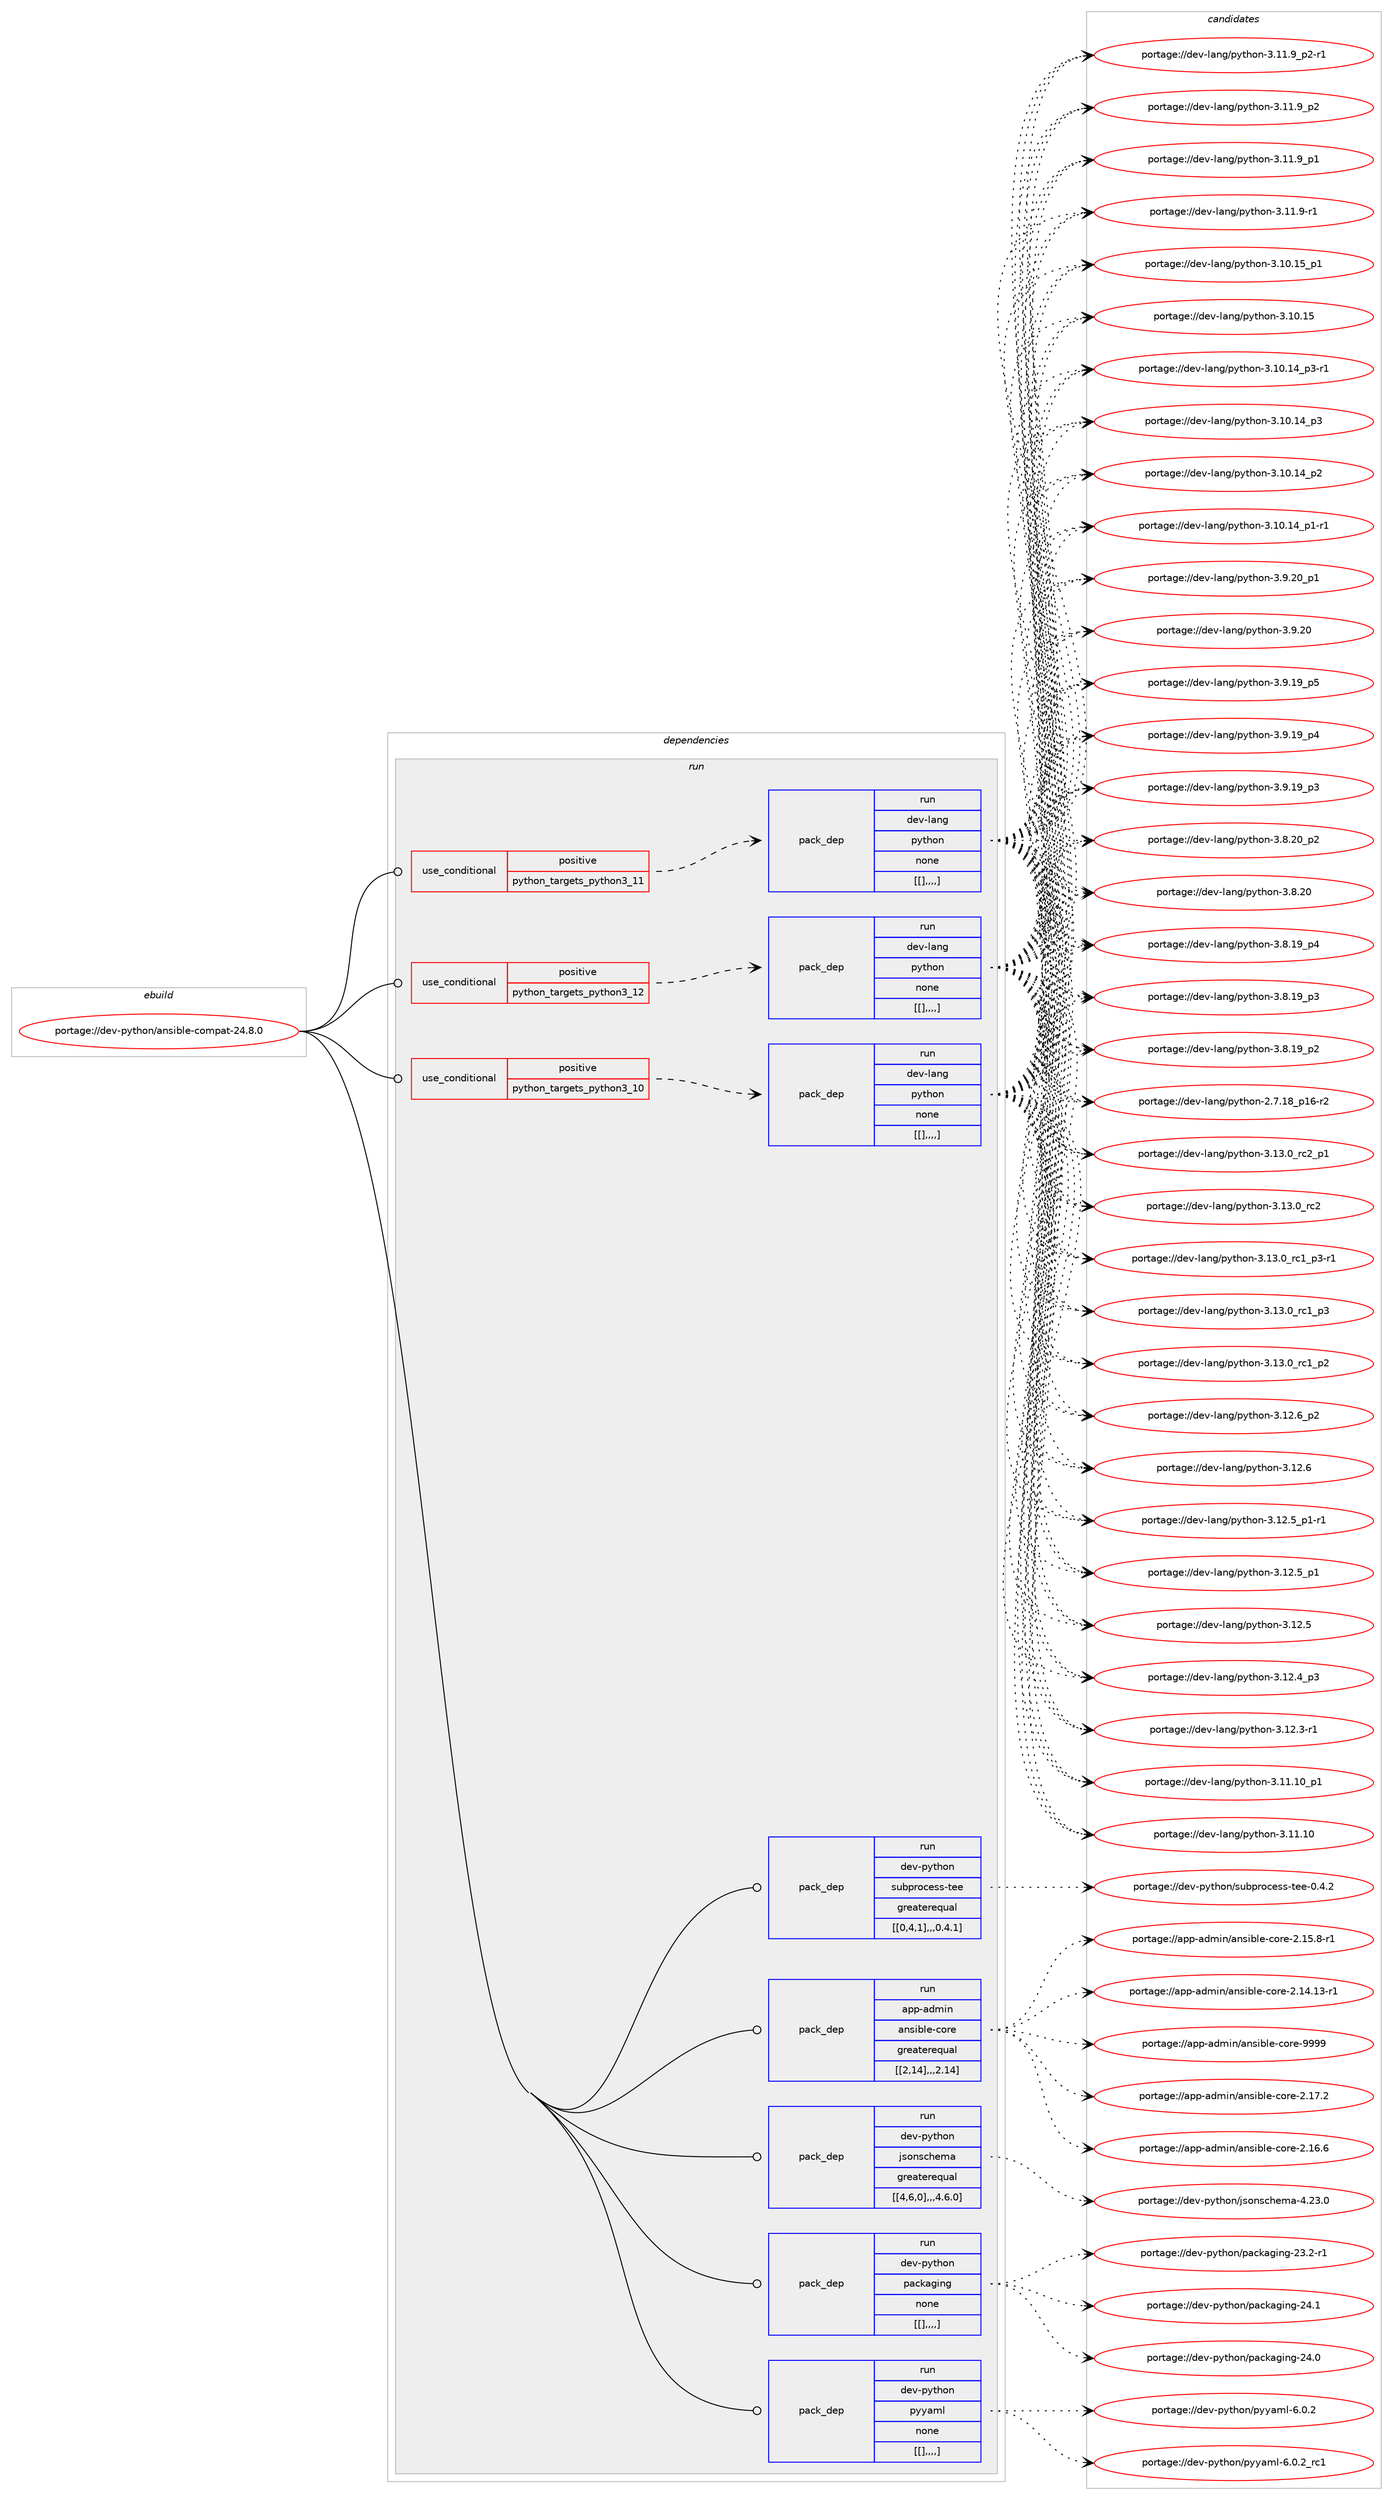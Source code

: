 digraph prolog {

# *************
# Graph options
# *************

newrank=true;
concentrate=true;
compound=true;
graph [rankdir=LR,fontname=Helvetica,fontsize=10,ranksep=1.5];#, ranksep=2.5, nodesep=0.2];
edge  [arrowhead=vee];
node  [fontname=Helvetica,fontsize=10];

# **********
# The ebuild
# **********

subgraph cluster_leftcol {
color=gray;
label=<<i>ebuild</i>>;
id [label="portage://dev-python/ansible-compat-24.8.0", color=red, width=4, href="../dev-python/ansible-compat-24.8.0.svg"];
}

# ****************
# The dependencies
# ****************

subgraph cluster_midcol {
color=gray;
label=<<i>dependencies</i>>;
subgraph cluster_compile {
fillcolor="#eeeeee";
style=filled;
label=<<i>compile</i>>;
}
subgraph cluster_compileandrun {
fillcolor="#eeeeee";
style=filled;
label=<<i>compile and run</i>>;
}
subgraph cluster_run {
fillcolor="#eeeeee";
style=filled;
label=<<i>run</i>>;
subgraph cond31913 {
dependency143323 [label=<<TABLE BORDER="0" CELLBORDER="1" CELLSPACING="0" CELLPADDING="4"><TR><TD ROWSPAN="3" CELLPADDING="10">use_conditional</TD></TR><TR><TD>positive</TD></TR><TR><TD>python_targets_python3_10</TD></TR></TABLE>>, shape=none, color=red];
subgraph pack110201 {
dependency143324 [label=<<TABLE BORDER="0" CELLBORDER="1" CELLSPACING="0" CELLPADDING="4" WIDTH="220"><TR><TD ROWSPAN="6" CELLPADDING="30">pack_dep</TD></TR><TR><TD WIDTH="110">run</TD></TR><TR><TD>dev-lang</TD></TR><TR><TD>python</TD></TR><TR><TD>none</TD></TR><TR><TD>[[],,,,]</TD></TR></TABLE>>, shape=none, color=blue];
}
dependency143323:e -> dependency143324:w [weight=20,style="dashed",arrowhead="vee"];
}
id:e -> dependency143323:w [weight=20,style="solid",arrowhead="odot"];
subgraph cond31914 {
dependency143325 [label=<<TABLE BORDER="0" CELLBORDER="1" CELLSPACING="0" CELLPADDING="4"><TR><TD ROWSPAN="3" CELLPADDING="10">use_conditional</TD></TR><TR><TD>positive</TD></TR><TR><TD>python_targets_python3_11</TD></TR></TABLE>>, shape=none, color=red];
subgraph pack110202 {
dependency143326 [label=<<TABLE BORDER="0" CELLBORDER="1" CELLSPACING="0" CELLPADDING="4" WIDTH="220"><TR><TD ROWSPAN="6" CELLPADDING="30">pack_dep</TD></TR><TR><TD WIDTH="110">run</TD></TR><TR><TD>dev-lang</TD></TR><TR><TD>python</TD></TR><TR><TD>none</TD></TR><TR><TD>[[],,,,]</TD></TR></TABLE>>, shape=none, color=blue];
}
dependency143325:e -> dependency143326:w [weight=20,style="dashed",arrowhead="vee"];
}
id:e -> dependency143325:w [weight=20,style="solid",arrowhead="odot"];
subgraph cond31915 {
dependency143327 [label=<<TABLE BORDER="0" CELLBORDER="1" CELLSPACING="0" CELLPADDING="4"><TR><TD ROWSPAN="3" CELLPADDING="10">use_conditional</TD></TR><TR><TD>positive</TD></TR><TR><TD>python_targets_python3_12</TD></TR></TABLE>>, shape=none, color=red];
subgraph pack110203 {
dependency143328 [label=<<TABLE BORDER="0" CELLBORDER="1" CELLSPACING="0" CELLPADDING="4" WIDTH="220"><TR><TD ROWSPAN="6" CELLPADDING="30">pack_dep</TD></TR><TR><TD WIDTH="110">run</TD></TR><TR><TD>dev-lang</TD></TR><TR><TD>python</TD></TR><TR><TD>none</TD></TR><TR><TD>[[],,,,]</TD></TR></TABLE>>, shape=none, color=blue];
}
dependency143327:e -> dependency143328:w [weight=20,style="dashed",arrowhead="vee"];
}
id:e -> dependency143327:w [weight=20,style="solid",arrowhead="odot"];
subgraph pack110204 {
dependency143329 [label=<<TABLE BORDER="0" CELLBORDER="1" CELLSPACING="0" CELLPADDING="4" WIDTH="220"><TR><TD ROWSPAN="6" CELLPADDING="30">pack_dep</TD></TR><TR><TD WIDTH="110">run</TD></TR><TR><TD>app-admin</TD></TR><TR><TD>ansible-core</TD></TR><TR><TD>greaterequal</TD></TR><TR><TD>[[2,14],,,2.14]</TD></TR></TABLE>>, shape=none, color=blue];
}
id:e -> dependency143329:w [weight=20,style="solid",arrowhead="odot"];
subgraph pack110205 {
dependency143330 [label=<<TABLE BORDER="0" CELLBORDER="1" CELLSPACING="0" CELLPADDING="4" WIDTH="220"><TR><TD ROWSPAN="6" CELLPADDING="30">pack_dep</TD></TR><TR><TD WIDTH="110">run</TD></TR><TR><TD>dev-python</TD></TR><TR><TD>jsonschema</TD></TR><TR><TD>greaterequal</TD></TR><TR><TD>[[4,6,0],,,4.6.0]</TD></TR></TABLE>>, shape=none, color=blue];
}
id:e -> dependency143330:w [weight=20,style="solid",arrowhead="odot"];
subgraph pack110206 {
dependency143331 [label=<<TABLE BORDER="0" CELLBORDER="1" CELLSPACING="0" CELLPADDING="4" WIDTH="220"><TR><TD ROWSPAN="6" CELLPADDING="30">pack_dep</TD></TR><TR><TD WIDTH="110">run</TD></TR><TR><TD>dev-python</TD></TR><TR><TD>packaging</TD></TR><TR><TD>none</TD></TR><TR><TD>[[],,,,]</TD></TR></TABLE>>, shape=none, color=blue];
}
id:e -> dependency143331:w [weight=20,style="solid",arrowhead="odot"];
subgraph pack110207 {
dependency143332 [label=<<TABLE BORDER="0" CELLBORDER="1" CELLSPACING="0" CELLPADDING="4" WIDTH="220"><TR><TD ROWSPAN="6" CELLPADDING="30">pack_dep</TD></TR><TR><TD WIDTH="110">run</TD></TR><TR><TD>dev-python</TD></TR><TR><TD>pyyaml</TD></TR><TR><TD>none</TD></TR><TR><TD>[[],,,,]</TD></TR></TABLE>>, shape=none, color=blue];
}
id:e -> dependency143332:w [weight=20,style="solid",arrowhead="odot"];
subgraph pack110208 {
dependency143333 [label=<<TABLE BORDER="0" CELLBORDER="1" CELLSPACING="0" CELLPADDING="4" WIDTH="220"><TR><TD ROWSPAN="6" CELLPADDING="30">pack_dep</TD></TR><TR><TD WIDTH="110">run</TD></TR><TR><TD>dev-python</TD></TR><TR><TD>subprocess-tee</TD></TR><TR><TD>greaterequal</TD></TR><TR><TD>[[0,4,1],,,0.4.1]</TD></TR></TABLE>>, shape=none, color=blue];
}
id:e -> dependency143333:w [weight=20,style="solid",arrowhead="odot"];
}
}

# **************
# The candidates
# **************

subgraph cluster_choices {
rank=same;
color=gray;
label=<<i>candidates</i>>;

subgraph choice110201 {
color=black;
nodesep=1;
choice100101118451089711010347112121116104111110455146495146489511499509511249 [label="portage://dev-lang/python-3.13.0_rc2_p1", color=red, width=4,href="../dev-lang/python-3.13.0_rc2_p1.svg"];
choice10010111845108971101034711212111610411111045514649514648951149950 [label="portage://dev-lang/python-3.13.0_rc2", color=red, width=4,href="../dev-lang/python-3.13.0_rc2.svg"];
choice1001011184510897110103471121211161041111104551464951464895114994995112514511449 [label="portage://dev-lang/python-3.13.0_rc1_p3-r1", color=red, width=4,href="../dev-lang/python-3.13.0_rc1_p3-r1.svg"];
choice100101118451089711010347112121116104111110455146495146489511499499511251 [label="portage://dev-lang/python-3.13.0_rc1_p3", color=red, width=4,href="../dev-lang/python-3.13.0_rc1_p3.svg"];
choice100101118451089711010347112121116104111110455146495146489511499499511250 [label="portage://dev-lang/python-3.13.0_rc1_p2", color=red, width=4,href="../dev-lang/python-3.13.0_rc1_p2.svg"];
choice100101118451089711010347112121116104111110455146495046549511250 [label="portage://dev-lang/python-3.12.6_p2", color=red, width=4,href="../dev-lang/python-3.12.6_p2.svg"];
choice10010111845108971101034711212111610411111045514649504654 [label="portage://dev-lang/python-3.12.6", color=red, width=4,href="../dev-lang/python-3.12.6.svg"];
choice1001011184510897110103471121211161041111104551464950465395112494511449 [label="portage://dev-lang/python-3.12.5_p1-r1", color=red, width=4,href="../dev-lang/python-3.12.5_p1-r1.svg"];
choice100101118451089711010347112121116104111110455146495046539511249 [label="portage://dev-lang/python-3.12.5_p1", color=red, width=4,href="../dev-lang/python-3.12.5_p1.svg"];
choice10010111845108971101034711212111610411111045514649504653 [label="portage://dev-lang/python-3.12.5", color=red, width=4,href="../dev-lang/python-3.12.5.svg"];
choice100101118451089711010347112121116104111110455146495046529511251 [label="portage://dev-lang/python-3.12.4_p3", color=red, width=4,href="../dev-lang/python-3.12.4_p3.svg"];
choice100101118451089711010347112121116104111110455146495046514511449 [label="portage://dev-lang/python-3.12.3-r1", color=red, width=4,href="../dev-lang/python-3.12.3-r1.svg"];
choice10010111845108971101034711212111610411111045514649494649489511249 [label="portage://dev-lang/python-3.11.10_p1", color=red, width=4,href="../dev-lang/python-3.11.10_p1.svg"];
choice1001011184510897110103471121211161041111104551464949464948 [label="portage://dev-lang/python-3.11.10", color=red, width=4,href="../dev-lang/python-3.11.10.svg"];
choice1001011184510897110103471121211161041111104551464949465795112504511449 [label="portage://dev-lang/python-3.11.9_p2-r1", color=red, width=4,href="../dev-lang/python-3.11.9_p2-r1.svg"];
choice100101118451089711010347112121116104111110455146494946579511250 [label="portage://dev-lang/python-3.11.9_p2", color=red, width=4,href="../dev-lang/python-3.11.9_p2.svg"];
choice100101118451089711010347112121116104111110455146494946579511249 [label="portage://dev-lang/python-3.11.9_p1", color=red, width=4,href="../dev-lang/python-3.11.9_p1.svg"];
choice100101118451089711010347112121116104111110455146494946574511449 [label="portage://dev-lang/python-3.11.9-r1", color=red, width=4,href="../dev-lang/python-3.11.9-r1.svg"];
choice10010111845108971101034711212111610411111045514649484649539511249 [label="portage://dev-lang/python-3.10.15_p1", color=red, width=4,href="../dev-lang/python-3.10.15_p1.svg"];
choice1001011184510897110103471121211161041111104551464948464953 [label="portage://dev-lang/python-3.10.15", color=red, width=4,href="../dev-lang/python-3.10.15.svg"];
choice100101118451089711010347112121116104111110455146494846495295112514511449 [label="portage://dev-lang/python-3.10.14_p3-r1", color=red, width=4,href="../dev-lang/python-3.10.14_p3-r1.svg"];
choice10010111845108971101034711212111610411111045514649484649529511251 [label="portage://dev-lang/python-3.10.14_p3", color=red, width=4,href="../dev-lang/python-3.10.14_p3.svg"];
choice10010111845108971101034711212111610411111045514649484649529511250 [label="portage://dev-lang/python-3.10.14_p2", color=red, width=4,href="../dev-lang/python-3.10.14_p2.svg"];
choice100101118451089711010347112121116104111110455146494846495295112494511449 [label="portage://dev-lang/python-3.10.14_p1-r1", color=red, width=4,href="../dev-lang/python-3.10.14_p1-r1.svg"];
choice100101118451089711010347112121116104111110455146574650489511249 [label="portage://dev-lang/python-3.9.20_p1", color=red, width=4,href="../dev-lang/python-3.9.20_p1.svg"];
choice10010111845108971101034711212111610411111045514657465048 [label="portage://dev-lang/python-3.9.20", color=red, width=4,href="../dev-lang/python-3.9.20.svg"];
choice100101118451089711010347112121116104111110455146574649579511253 [label="portage://dev-lang/python-3.9.19_p5", color=red, width=4,href="../dev-lang/python-3.9.19_p5.svg"];
choice100101118451089711010347112121116104111110455146574649579511252 [label="portage://dev-lang/python-3.9.19_p4", color=red, width=4,href="../dev-lang/python-3.9.19_p4.svg"];
choice100101118451089711010347112121116104111110455146574649579511251 [label="portage://dev-lang/python-3.9.19_p3", color=red, width=4,href="../dev-lang/python-3.9.19_p3.svg"];
choice100101118451089711010347112121116104111110455146564650489511250 [label="portage://dev-lang/python-3.8.20_p2", color=red, width=4,href="../dev-lang/python-3.8.20_p2.svg"];
choice10010111845108971101034711212111610411111045514656465048 [label="portage://dev-lang/python-3.8.20", color=red, width=4,href="../dev-lang/python-3.8.20.svg"];
choice100101118451089711010347112121116104111110455146564649579511252 [label="portage://dev-lang/python-3.8.19_p4", color=red, width=4,href="../dev-lang/python-3.8.19_p4.svg"];
choice100101118451089711010347112121116104111110455146564649579511251 [label="portage://dev-lang/python-3.8.19_p3", color=red, width=4,href="../dev-lang/python-3.8.19_p3.svg"];
choice100101118451089711010347112121116104111110455146564649579511250 [label="portage://dev-lang/python-3.8.19_p2", color=red, width=4,href="../dev-lang/python-3.8.19_p2.svg"];
choice100101118451089711010347112121116104111110455046554649569511249544511450 [label="portage://dev-lang/python-2.7.18_p16-r2", color=red, width=4,href="../dev-lang/python-2.7.18_p16-r2.svg"];
dependency143324:e -> choice100101118451089711010347112121116104111110455146495146489511499509511249:w [style=dotted,weight="100"];
dependency143324:e -> choice10010111845108971101034711212111610411111045514649514648951149950:w [style=dotted,weight="100"];
dependency143324:e -> choice1001011184510897110103471121211161041111104551464951464895114994995112514511449:w [style=dotted,weight="100"];
dependency143324:e -> choice100101118451089711010347112121116104111110455146495146489511499499511251:w [style=dotted,weight="100"];
dependency143324:e -> choice100101118451089711010347112121116104111110455146495146489511499499511250:w [style=dotted,weight="100"];
dependency143324:e -> choice100101118451089711010347112121116104111110455146495046549511250:w [style=dotted,weight="100"];
dependency143324:e -> choice10010111845108971101034711212111610411111045514649504654:w [style=dotted,weight="100"];
dependency143324:e -> choice1001011184510897110103471121211161041111104551464950465395112494511449:w [style=dotted,weight="100"];
dependency143324:e -> choice100101118451089711010347112121116104111110455146495046539511249:w [style=dotted,weight="100"];
dependency143324:e -> choice10010111845108971101034711212111610411111045514649504653:w [style=dotted,weight="100"];
dependency143324:e -> choice100101118451089711010347112121116104111110455146495046529511251:w [style=dotted,weight="100"];
dependency143324:e -> choice100101118451089711010347112121116104111110455146495046514511449:w [style=dotted,weight="100"];
dependency143324:e -> choice10010111845108971101034711212111610411111045514649494649489511249:w [style=dotted,weight="100"];
dependency143324:e -> choice1001011184510897110103471121211161041111104551464949464948:w [style=dotted,weight="100"];
dependency143324:e -> choice1001011184510897110103471121211161041111104551464949465795112504511449:w [style=dotted,weight="100"];
dependency143324:e -> choice100101118451089711010347112121116104111110455146494946579511250:w [style=dotted,weight="100"];
dependency143324:e -> choice100101118451089711010347112121116104111110455146494946579511249:w [style=dotted,weight="100"];
dependency143324:e -> choice100101118451089711010347112121116104111110455146494946574511449:w [style=dotted,weight="100"];
dependency143324:e -> choice10010111845108971101034711212111610411111045514649484649539511249:w [style=dotted,weight="100"];
dependency143324:e -> choice1001011184510897110103471121211161041111104551464948464953:w [style=dotted,weight="100"];
dependency143324:e -> choice100101118451089711010347112121116104111110455146494846495295112514511449:w [style=dotted,weight="100"];
dependency143324:e -> choice10010111845108971101034711212111610411111045514649484649529511251:w [style=dotted,weight="100"];
dependency143324:e -> choice10010111845108971101034711212111610411111045514649484649529511250:w [style=dotted,weight="100"];
dependency143324:e -> choice100101118451089711010347112121116104111110455146494846495295112494511449:w [style=dotted,weight="100"];
dependency143324:e -> choice100101118451089711010347112121116104111110455146574650489511249:w [style=dotted,weight="100"];
dependency143324:e -> choice10010111845108971101034711212111610411111045514657465048:w [style=dotted,weight="100"];
dependency143324:e -> choice100101118451089711010347112121116104111110455146574649579511253:w [style=dotted,weight="100"];
dependency143324:e -> choice100101118451089711010347112121116104111110455146574649579511252:w [style=dotted,weight="100"];
dependency143324:e -> choice100101118451089711010347112121116104111110455146574649579511251:w [style=dotted,weight="100"];
dependency143324:e -> choice100101118451089711010347112121116104111110455146564650489511250:w [style=dotted,weight="100"];
dependency143324:e -> choice10010111845108971101034711212111610411111045514656465048:w [style=dotted,weight="100"];
dependency143324:e -> choice100101118451089711010347112121116104111110455146564649579511252:w [style=dotted,weight="100"];
dependency143324:e -> choice100101118451089711010347112121116104111110455146564649579511251:w [style=dotted,weight="100"];
dependency143324:e -> choice100101118451089711010347112121116104111110455146564649579511250:w [style=dotted,weight="100"];
dependency143324:e -> choice100101118451089711010347112121116104111110455046554649569511249544511450:w [style=dotted,weight="100"];
}
subgraph choice110202 {
color=black;
nodesep=1;
choice100101118451089711010347112121116104111110455146495146489511499509511249 [label="portage://dev-lang/python-3.13.0_rc2_p1", color=red, width=4,href="../dev-lang/python-3.13.0_rc2_p1.svg"];
choice10010111845108971101034711212111610411111045514649514648951149950 [label="portage://dev-lang/python-3.13.0_rc2", color=red, width=4,href="../dev-lang/python-3.13.0_rc2.svg"];
choice1001011184510897110103471121211161041111104551464951464895114994995112514511449 [label="portage://dev-lang/python-3.13.0_rc1_p3-r1", color=red, width=4,href="../dev-lang/python-3.13.0_rc1_p3-r1.svg"];
choice100101118451089711010347112121116104111110455146495146489511499499511251 [label="portage://dev-lang/python-3.13.0_rc1_p3", color=red, width=4,href="../dev-lang/python-3.13.0_rc1_p3.svg"];
choice100101118451089711010347112121116104111110455146495146489511499499511250 [label="portage://dev-lang/python-3.13.0_rc1_p2", color=red, width=4,href="../dev-lang/python-3.13.0_rc1_p2.svg"];
choice100101118451089711010347112121116104111110455146495046549511250 [label="portage://dev-lang/python-3.12.6_p2", color=red, width=4,href="../dev-lang/python-3.12.6_p2.svg"];
choice10010111845108971101034711212111610411111045514649504654 [label="portage://dev-lang/python-3.12.6", color=red, width=4,href="../dev-lang/python-3.12.6.svg"];
choice1001011184510897110103471121211161041111104551464950465395112494511449 [label="portage://dev-lang/python-3.12.5_p1-r1", color=red, width=4,href="../dev-lang/python-3.12.5_p1-r1.svg"];
choice100101118451089711010347112121116104111110455146495046539511249 [label="portage://dev-lang/python-3.12.5_p1", color=red, width=4,href="../dev-lang/python-3.12.5_p1.svg"];
choice10010111845108971101034711212111610411111045514649504653 [label="portage://dev-lang/python-3.12.5", color=red, width=4,href="../dev-lang/python-3.12.5.svg"];
choice100101118451089711010347112121116104111110455146495046529511251 [label="portage://dev-lang/python-3.12.4_p3", color=red, width=4,href="../dev-lang/python-3.12.4_p3.svg"];
choice100101118451089711010347112121116104111110455146495046514511449 [label="portage://dev-lang/python-3.12.3-r1", color=red, width=4,href="../dev-lang/python-3.12.3-r1.svg"];
choice10010111845108971101034711212111610411111045514649494649489511249 [label="portage://dev-lang/python-3.11.10_p1", color=red, width=4,href="../dev-lang/python-3.11.10_p1.svg"];
choice1001011184510897110103471121211161041111104551464949464948 [label="portage://dev-lang/python-3.11.10", color=red, width=4,href="../dev-lang/python-3.11.10.svg"];
choice1001011184510897110103471121211161041111104551464949465795112504511449 [label="portage://dev-lang/python-3.11.9_p2-r1", color=red, width=4,href="../dev-lang/python-3.11.9_p2-r1.svg"];
choice100101118451089711010347112121116104111110455146494946579511250 [label="portage://dev-lang/python-3.11.9_p2", color=red, width=4,href="../dev-lang/python-3.11.9_p2.svg"];
choice100101118451089711010347112121116104111110455146494946579511249 [label="portage://dev-lang/python-3.11.9_p1", color=red, width=4,href="../dev-lang/python-3.11.9_p1.svg"];
choice100101118451089711010347112121116104111110455146494946574511449 [label="portage://dev-lang/python-3.11.9-r1", color=red, width=4,href="../dev-lang/python-3.11.9-r1.svg"];
choice10010111845108971101034711212111610411111045514649484649539511249 [label="portage://dev-lang/python-3.10.15_p1", color=red, width=4,href="../dev-lang/python-3.10.15_p1.svg"];
choice1001011184510897110103471121211161041111104551464948464953 [label="portage://dev-lang/python-3.10.15", color=red, width=4,href="../dev-lang/python-3.10.15.svg"];
choice100101118451089711010347112121116104111110455146494846495295112514511449 [label="portage://dev-lang/python-3.10.14_p3-r1", color=red, width=4,href="../dev-lang/python-3.10.14_p3-r1.svg"];
choice10010111845108971101034711212111610411111045514649484649529511251 [label="portage://dev-lang/python-3.10.14_p3", color=red, width=4,href="../dev-lang/python-3.10.14_p3.svg"];
choice10010111845108971101034711212111610411111045514649484649529511250 [label="portage://dev-lang/python-3.10.14_p2", color=red, width=4,href="../dev-lang/python-3.10.14_p2.svg"];
choice100101118451089711010347112121116104111110455146494846495295112494511449 [label="portage://dev-lang/python-3.10.14_p1-r1", color=red, width=4,href="../dev-lang/python-3.10.14_p1-r1.svg"];
choice100101118451089711010347112121116104111110455146574650489511249 [label="portage://dev-lang/python-3.9.20_p1", color=red, width=4,href="../dev-lang/python-3.9.20_p1.svg"];
choice10010111845108971101034711212111610411111045514657465048 [label="portage://dev-lang/python-3.9.20", color=red, width=4,href="../dev-lang/python-3.9.20.svg"];
choice100101118451089711010347112121116104111110455146574649579511253 [label="portage://dev-lang/python-3.9.19_p5", color=red, width=4,href="../dev-lang/python-3.9.19_p5.svg"];
choice100101118451089711010347112121116104111110455146574649579511252 [label="portage://dev-lang/python-3.9.19_p4", color=red, width=4,href="../dev-lang/python-3.9.19_p4.svg"];
choice100101118451089711010347112121116104111110455146574649579511251 [label="portage://dev-lang/python-3.9.19_p3", color=red, width=4,href="../dev-lang/python-3.9.19_p3.svg"];
choice100101118451089711010347112121116104111110455146564650489511250 [label="portage://dev-lang/python-3.8.20_p2", color=red, width=4,href="../dev-lang/python-3.8.20_p2.svg"];
choice10010111845108971101034711212111610411111045514656465048 [label="portage://dev-lang/python-3.8.20", color=red, width=4,href="../dev-lang/python-3.8.20.svg"];
choice100101118451089711010347112121116104111110455146564649579511252 [label="portage://dev-lang/python-3.8.19_p4", color=red, width=4,href="../dev-lang/python-3.8.19_p4.svg"];
choice100101118451089711010347112121116104111110455146564649579511251 [label="portage://dev-lang/python-3.8.19_p3", color=red, width=4,href="../dev-lang/python-3.8.19_p3.svg"];
choice100101118451089711010347112121116104111110455146564649579511250 [label="portage://dev-lang/python-3.8.19_p2", color=red, width=4,href="../dev-lang/python-3.8.19_p2.svg"];
choice100101118451089711010347112121116104111110455046554649569511249544511450 [label="portage://dev-lang/python-2.7.18_p16-r2", color=red, width=4,href="../dev-lang/python-2.7.18_p16-r2.svg"];
dependency143326:e -> choice100101118451089711010347112121116104111110455146495146489511499509511249:w [style=dotted,weight="100"];
dependency143326:e -> choice10010111845108971101034711212111610411111045514649514648951149950:w [style=dotted,weight="100"];
dependency143326:e -> choice1001011184510897110103471121211161041111104551464951464895114994995112514511449:w [style=dotted,weight="100"];
dependency143326:e -> choice100101118451089711010347112121116104111110455146495146489511499499511251:w [style=dotted,weight="100"];
dependency143326:e -> choice100101118451089711010347112121116104111110455146495146489511499499511250:w [style=dotted,weight="100"];
dependency143326:e -> choice100101118451089711010347112121116104111110455146495046549511250:w [style=dotted,weight="100"];
dependency143326:e -> choice10010111845108971101034711212111610411111045514649504654:w [style=dotted,weight="100"];
dependency143326:e -> choice1001011184510897110103471121211161041111104551464950465395112494511449:w [style=dotted,weight="100"];
dependency143326:e -> choice100101118451089711010347112121116104111110455146495046539511249:w [style=dotted,weight="100"];
dependency143326:e -> choice10010111845108971101034711212111610411111045514649504653:w [style=dotted,weight="100"];
dependency143326:e -> choice100101118451089711010347112121116104111110455146495046529511251:w [style=dotted,weight="100"];
dependency143326:e -> choice100101118451089711010347112121116104111110455146495046514511449:w [style=dotted,weight="100"];
dependency143326:e -> choice10010111845108971101034711212111610411111045514649494649489511249:w [style=dotted,weight="100"];
dependency143326:e -> choice1001011184510897110103471121211161041111104551464949464948:w [style=dotted,weight="100"];
dependency143326:e -> choice1001011184510897110103471121211161041111104551464949465795112504511449:w [style=dotted,weight="100"];
dependency143326:e -> choice100101118451089711010347112121116104111110455146494946579511250:w [style=dotted,weight="100"];
dependency143326:e -> choice100101118451089711010347112121116104111110455146494946579511249:w [style=dotted,weight="100"];
dependency143326:e -> choice100101118451089711010347112121116104111110455146494946574511449:w [style=dotted,weight="100"];
dependency143326:e -> choice10010111845108971101034711212111610411111045514649484649539511249:w [style=dotted,weight="100"];
dependency143326:e -> choice1001011184510897110103471121211161041111104551464948464953:w [style=dotted,weight="100"];
dependency143326:e -> choice100101118451089711010347112121116104111110455146494846495295112514511449:w [style=dotted,weight="100"];
dependency143326:e -> choice10010111845108971101034711212111610411111045514649484649529511251:w [style=dotted,weight="100"];
dependency143326:e -> choice10010111845108971101034711212111610411111045514649484649529511250:w [style=dotted,weight="100"];
dependency143326:e -> choice100101118451089711010347112121116104111110455146494846495295112494511449:w [style=dotted,weight="100"];
dependency143326:e -> choice100101118451089711010347112121116104111110455146574650489511249:w [style=dotted,weight="100"];
dependency143326:e -> choice10010111845108971101034711212111610411111045514657465048:w [style=dotted,weight="100"];
dependency143326:e -> choice100101118451089711010347112121116104111110455146574649579511253:w [style=dotted,weight="100"];
dependency143326:e -> choice100101118451089711010347112121116104111110455146574649579511252:w [style=dotted,weight="100"];
dependency143326:e -> choice100101118451089711010347112121116104111110455146574649579511251:w [style=dotted,weight="100"];
dependency143326:e -> choice100101118451089711010347112121116104111110455146564650489511250:w [style=dotted,weight="100"];
dependency143326:e -> choice10010111845108971101034711212111610411111045514656465048:w [style=dotted,weight="100"];
dependency143326:e -> choice100101118451089711010347112121116104111110455146564649579511252:w [style=dotted,weight="100"];
dependency143326:e -> choice100101118451089711010347112121116104111110455146564649579511251:w [style=dotted,weight="100"];
dependency143326:e -> choice100101118451089711010347112121116104111110455146564649579511250:w [style=dotted,weight="100"];
dependency143326:e -> choice100101118451089711010347112121116104111110455046554649569511249544511450:w [style=dotted,weight="100"];
}
subgraph choice110203 {
color=black;
nodesep=1;
choice100101118451089711010347112121116104111110455146495146489511499509511249 [label="portage://dev-lang/python-3.13.0_rc2_p1", color=red, width=4,href="../dev-lang/python-3.13.0_rc2_p1.svg"];
choice10010111845108971101034711212111610411111045514649514648951149950 [label="portage://dev-lang/python-3.13.0_rc2", color=red, width=4,href="../dev-lang/python-3.13.0_rc2.svg"];
choice1001011184510897110103471121211161041111104551464951464895114994995112514511449 [label="portage://dev-lang/python-3.13.0_rc1_p3-r1", color=red, width=4,href="../dev-lang/python-3.13.0_rc1_p3-r1.svg"];
choice100101118451089711010347112121116104111110455146495146489511499499511251 [label="portage://dev-lang/python-3.13.0_rc1_p3", color=red, width=4,href="../dev-lang/python-3.13.0_rc1_p3.svg"];
choice100101118451089711010347112121116104111110455146495146489511499499511250 [label="portage://dev-lang/python-3.13.0_rc1_p2", color=red, width=4,href="../dev-lang/python-3.13.0_rc1_p2.svg"];
choice100101118451089711010347112121116104111110455146495046549511250 [label="portage://dev-lang/python-3.12.6_p2", color=red, width=4,href="../dev-lang/python-3.12.6_p2.svg"];
choice10010111845108971101034711212111610411111045514649504654 [label="portage://dev-lang/python-3.12.6", color=red, width=4,href="../dev-lang/python-3.12.6.svg"];
choice1001011184510897110103471121211161041111104551464950465395112494511449 [label="portage://dev-lang/python-3.12.5_p1-r1", color=red, width=4,href="../dev-lang/python-3.12.5_p1-r1.svg"];
choice100101118451089711010347112121116104111110455146495046539511249 [label="portage://dev-lang/python-3.12.5_p1", color=red, width=4,href="../dev-lang/python-3.12.5_p1.svg"];
choice10010111845108971101034711212111610411111045514649504653 [label="portage://dev-lang/python-3.12.5", color=red, width=4,href="../dev-lang/python-3.12.5.svg"];
choice100101118451089711010347112121116104111110455146495046529511251 [label="portage://dev-lang/python-3.12.4_p3", color=red, width=4,href="../dev-lang/python-3.12.4_p3.svg"];
choice100101118451089711010347112121116104111110455146495046514511449 [label="portage://dev-lang/python-3.12.3-r1", color=red, width=4,href="../dev-lang/python-3.12.3-r1.svg"];
choice10010111845108971101034711212111610411111045514649494649489511249 [label="portage://dev-lang/python-3.11.10_p1", color=red, width=4,href="../dev-lang/python-3.11.10_p1.svg"];
choice1001011184510897110103471121211161041111104551464949464948 [label="portage://dev-lang/python-3.11.10", color=red, width=4,href="../dev-lang/python-3.11.10.svg"];
choice1001011184510897110103471121211161041111104551464949465795112504511449 [label="portage://dev-lang/python-3.11.9_p2-r1", color=red, width=4,href="../dev-lang/python-3.11.9_p2-r1.svg"];
choice100101118451089711010347112121116104111110455146494946579511250 [label="portage://dev-lang/python-3.11.9_p2", color=red, width=4,href="../dev-lang/python-3.11.9_p2.svg"];
choice100101118451089711010347112121116104111110455146494946579511249 [label="portage://dev-lang/python-3.11.9_p1", color=red, width=4,href="../dev-lang/python-3.11.9_p1.svg"];
choice100101118451089711010347112121116104111110455146494946574511449 [label="portage://dev-lang/python-3.11.9-r1", color=red, width=4,href="../dev-lang/python-3.11.9-r1.svg"];
choice10010111845108971101034711212111610411111045514649484649539511249 [label="portage://dev-lang/python-3.10.15_p1", color=red, width=4,href="../dev-lang/python-3.10.15_p1.svg"];
choice1001011184510897110103471121211161041111104551464948464953 [label="portage://dev-lang/python-3.10.15", color=red, width=4,href="../dev-lang/python-3.10.15.svg"];
choice100101118451089711010347112121116104111110455146494846495295112514511449 [label="portage://dev-lang/python-3.10.14_p3-r1", color=red, width=4,href="../dev-lang/python-3.10.14_p3-r1.svg"];
choice10010111845108971101034711212111610411111045514649484649529511251 [label="portage://dev-lang/python-3.10.14_p3", color=red, width=4,href="../dev-lang/python-3.10.14_p3.svg"];
choice10010111845108971101034711212111610411111045514649484649529511250 [label="portage://dev-lang/python-3.10.14_p2", color=red, width=4,href="../dev-lang/python-3.10.14_p2.svg"];
choice100101118451089711010347112121116104111110455146494846495295112494511449 [label="portage://dev-lang/python-3.10.14_p1-r1", color=red, width=4,href="../dev-lang/python-3.10.14_p1-r1.svg"];
choice100101118451089711010347112121116104111110455146574650489511249 [label="portage://dev-lang/python-3.9.20_p1", color=red, width=4,href="../dev-lang/python-3.9.20_p1.svg"];
choice10010111845108971101034711212111610411111045514657465048 [label="portage://dev-lang/python-3.9.20", color=red, width=4,href="../dev-lang/python-3.9.20.svg"];
choice100101118451089711010347112121116104111110455146574649579511253 [label="portage://dev-lang/python-3.9.19_p5", color=red, width=4,href="../dev-lang/python-3.9.19_p5.svg"];
choice100101118451089711010347112121116104111110455146574649579511252 [label="portage://dev-lang/python-3.9.19_p4", color=red, width=4,href="../dev-lang/python-3.9.19_p4.svg"];
choice100101118451089711010347112121116104111110455146574649579511251 [label="portage://dev-lang/python-3.9.19_p3", color=red, width=4,href="../dev-lang/python-3.9.19_p3.svg"];
choice100101118451089711010347112121116104111110455146564650489511250 [label="portage://dev-lang/python-3.8.20_p2", color=red, width=4,href="../dev-lang/python-3.8.20_p2.svg"];
choice10010111845108971101034711212111610411111045514656465048 [label="portage://dev-lang/python-3.8.20", color=red, width=4,href="../dev-lang/python-3.8.20.svg"];
choice100101118451089711010347112121116104111110455146564649579511252 [label="portage://dev-lang/python-3.8.19_p4", color=red, width=4,href="../dev-lang/python-3.8.19_p4.svg"];
choice100101118451089711010347112121116104111110455146564649579511251 [label="portage://dev-lang/python-3.8.19_p3", color=red, width=4,href="../dev-lang/python-3.8.19_p3.svg"];
choice100101118451089711010347112121116104111110455146564649579511250 [label="portage://dev-lang/python-3.8.19_p2", color=red, width=4,href="../dev-lang/python-3.8.19_p2.svg"];
choice100101118451089711010347112121116104111110455046554649569511249544511450 [label="portage://dev-lang/python-2.7.18_p16-r2", color=red, width=4,href="../dev-lang/python-2.7.18_p16-r2.svg"];
dependency143328:e -> choice100101118451089711010347112121116104111110455146495146489511499509511249:w [style=dotted,weight="100"];
dependency143328:e -> choice10010111845108971101034711212111610411111045514649514648951149950:w [style=dotted,weight="100"];
dependency143328:e -> choice1001011184510897110103471121211161041111104551464951464895114994995112514511449:w [style=dotted,weight="100"];
dependency143328:e -> choice100101118451089711010347112121116104111110455146495146489511499499511251:w [style=dotted,weight="100"];
dependency143328:e -> choice100101118451089711010347112121116104111110455146495146489511499499511250:w [style=dotted,weight="100"];
dependency143328:e -> choice100101118451089711010347112121116104111110455146495046549511250:w [style=dotted,weight="100"];
dependency143328:e -> choice10010111845108971101034711212111610411111045514649504654:w [style=dotted,weight="100"];
dependency143328:e -> choice1001011184510897110103471121211161041111104551464950465395112494511449:w [style=dotted,weight="100"];
dependency143328:e -> choice100101118451089711010347112121116104111110455146495046539511249:w [style=dotted,weight="100"];
dependency143328:e -> choice10010111845108971101034711212111610411111045514649504653:w [style=dotted,weight="100"];
dependency143328:e -> choice100101118451089711010347112121116104111110455146495046529511251:w [style=dotted,weight="100"];
dependency143328:e -> choice100101118451089711010347112121116104111110455146495046514511449:w [style=dotted,weight="100"];
dependency143328:e -> choice10010111845108971101034711212111610411111045514649494649489511249:w [style=dotted,weight="100"];
dependency143328:e -> choice1001011184510897110103471121211161041111104551464949464948:w [style=dotted,weight="100"];
dependency143328:e -> choice1001011184510897110103471121211161041111104551464949465795112504511449:w [style=dotted,weight="100"];
dependency143328:e -> choice100101118451089711010347112121116104111110455146494946579511250:w [style=dotted,weight="100"];
dependency143328:e -> choice100101118451089711010347112121116104111110455146494946579511249:w [style=dotted,weight="100"];
dependency143328:e -> choice100101118451089711010347112121116104111110455146494946574511449:w [style=dotted,weight="100"];
dependency143328:e -> choice10010111845108971101034711212111610411111045514649484649539511249:w [style=dotted,weight="100"];
dependency143328:e -> choice1001011184510897110103471121211161041111104551464948464953:w [style=dotted,weight="100"];
dependency143328:e -> choice100101118451089711010347112121116104111110455146494846495295112514511449:w [style=dotted,weight="100"];
dependency143328:e -> choice10010111845108971101034711212111610411111045514649484649529511251:w [style=dotted,weight="100"];
dependency143328:e -> choice10010111845108971101034711212111610411111045514649484649529511250:w [style=dotted,weight="100"];
dependency143328:e -> choice100101118451089711010347112121116104111110455146494846495295112494511449:w [style=dotted,weight="100"];
dependency143328:e -> choice100101118451089711010347112121116104111110455146574650489511249:w [style=dotted,weight="100"];
dependency143328:e -> choice10010111845108971101034711212111610411111045514657465048:w [style=dotted,weight="100"];
dependency143328:e -> choice100101118451089711010347112121116104111110455146574649579511253:w [style=dotted,weight="100"];
dependency143328:e -> choice100101118451089711010347112121116104111110455146574649579511252:w [style=dotted,weight="100"];
dependency143328:e -> choice100101118451089711010347112121116104111110455146574649579511251:w [style=dotted,weight="100"];
dependency143328:e -> choice100101118451089711010347112121116104111110455146564650489511250:w [style=dotted,weight="100"];
dependency143328:e -> choice10010111845108971101034711212111610411111045514656465048:w [style=dotted,weight="100"];
dependency143328:e -> choice100101118451089711010347112121116104111110455146564649579511252:w [style=dotted,weight="100"];
dependency143328:e -> choice100101118451089711010347112121116104111110455146564649579511251:w [style=dotted,weight="100"];
dependency143328:e -> choice100101118451089711010347112121116104111110455146564649579511250:w [style=dotted,weight="100"];
dependency143328:e -> choice100101118451089711010347112121116104111110455046554649569511249544511450:w [style=dotted,weight="100"];
}
subgraph choice110204 {
color=black;
nodesep=1;
choice97112112459710010910511047971101151059810810145991111141014557575757 [label="portage://app-admin/ansible-core-9999", color=red, width=4,href="../app-admin/ansible-core-9999.svg"];
choice971121124597100109105110479711011510598108101459911111410145504649554650 [label="portage://app-admin/ansible-core-2.17.2", color=red, width=4,href="../app-admin/ansible-core-2.17.2.svg"];
choice971121124597100109105110479711011510598108101459911111410145504649544654 [label="portage://app-admin/ansible-core-2.16.6", color=red, width=4,href="../app-admin/ansible-core-2.16.6.svg"];
choice9711211245971001091051104797110115105981081014599111114101455046495346564511449 [label="portage://app-admin/ansible-core-2.15.8-r1", color=red, width=4,href="../app-admin/ansible-core-2.15.8-r1.svg"];
choice971121124597100109105110479711011510598108101459911111410145504649524649514511449 [label="portage://app-admin/ansible-core-2.14.13-r1", color=red, width=4,href="../app-admin/ansible-core-2.14.13-r1.svg"];
dependency143329:e -> choice97112112459710010910511047971101151059810810145991111141014557575757:w [style=dotted,weight="100"];
dependency143329:e -> choice971121124597100109105110479711011510598108101459911111410145504649554650:w [style=dotted,weight="100"];
dependency143329:e -> choice971121124597100109105110479711011510598108101459911111410145504649544654:w [style=dotted,weight="100"];
dependency143329:e -> choice9711211245971001091051104797110115105981081014599111114101455046495346564511449:w [style=dotted,weight="100"];
dependency143329:e -> choice971121124597100109105110479711011510598108101459911111410145504649524649514511449:w [style=dotted,weight="100"];
}
subgraph choice110205 {
color=black;
nodesep=1;
choice1001011184511212111610411111047106115111110115991041011099745524650514648 [label="portage://dev-python/jsonschema-4.23.0", color=red, width=4,href="../dev-python/jsonschema-4.23.0.svg"];
dependency143330:e -> choice1001011184511212111610411111047106115111110115991041011099745524650514648:w [style=dotted,weight="100"];
}
subgraph choice110206 {
color=black;
nodesep=1;
choice10010111845112121116104111110471129799107971031051101034550524649 [label="portage://dev-python/packaging-24.1", color=red, width=4,href="../dev-python/packaging-24.1.svg"];
choice10010111845112121116104111110471129799107971031051101034550524648 [label="portage://dev-python/packaging-24.0", color=red, width=4,href="../dev-python/packaging-24.0.svg"];
choice100101118451121211161041111104711297991079710310511010345505146504511449 [label="portage://dev-python/packaging-23.2-r1", color=red, width=4,href="../dev-python/packaging-23.2-r1.svg"];
dependency143331:e -> choice10010111845112121116104111110471129799107971031051101034550524649:w [style=dotted,weight="100"];
dependency143331:e -> choice10010111845112121116104111110471129799107971031051101034550524648:w [style=dotted,weight="100"];
dependency143331:e -> choice100101118451121211161041111104711297991079710310511010345505146504511449:w [style=dotted,weight="100"];
}
subgraph choice110207 {
color=black;
nodesep=1;
choice100101118451121211161041111104711212112197109108455446484650951149949 [label="portage://dev-python/pyyaml-6.0.2_rc1", color=red, width=4,href="../dev-python/pyyaml-6.0.2_rc1.svg"];
choice100101118451121211161041111104711212112197109108455446484650 [label="portage://dev-python/pyyaml-6.0.2", color=red, width=4,href="../dev-python/pyyaml-6.0.2.svg"];
dependency143332:e -> choice100101118451121211161041111104711212112197109108455446484650951149949:w [style=dotted,weight="100"];
dependency143332:e -> choice100101118451121211161041111104711212112197109108455446484650:w [style=dotted,weight="100"];
}
subgraph choice110208 {
color=black;
nodesep=1;
choice1001011184511212111610411111047115117981121141119910111511545116101101454846524650 [label="portage://dev-python/subprocess-tee-0.4.2", color=red, width=4,href="../dev-python/subprocess-tee-0.4.2.svg"];
dependency143333:e -> choice1001011184511212111610411111047115117981121141119910111511545116101101454846524650:w [style=dotted,weight="100"];
}
}

}
